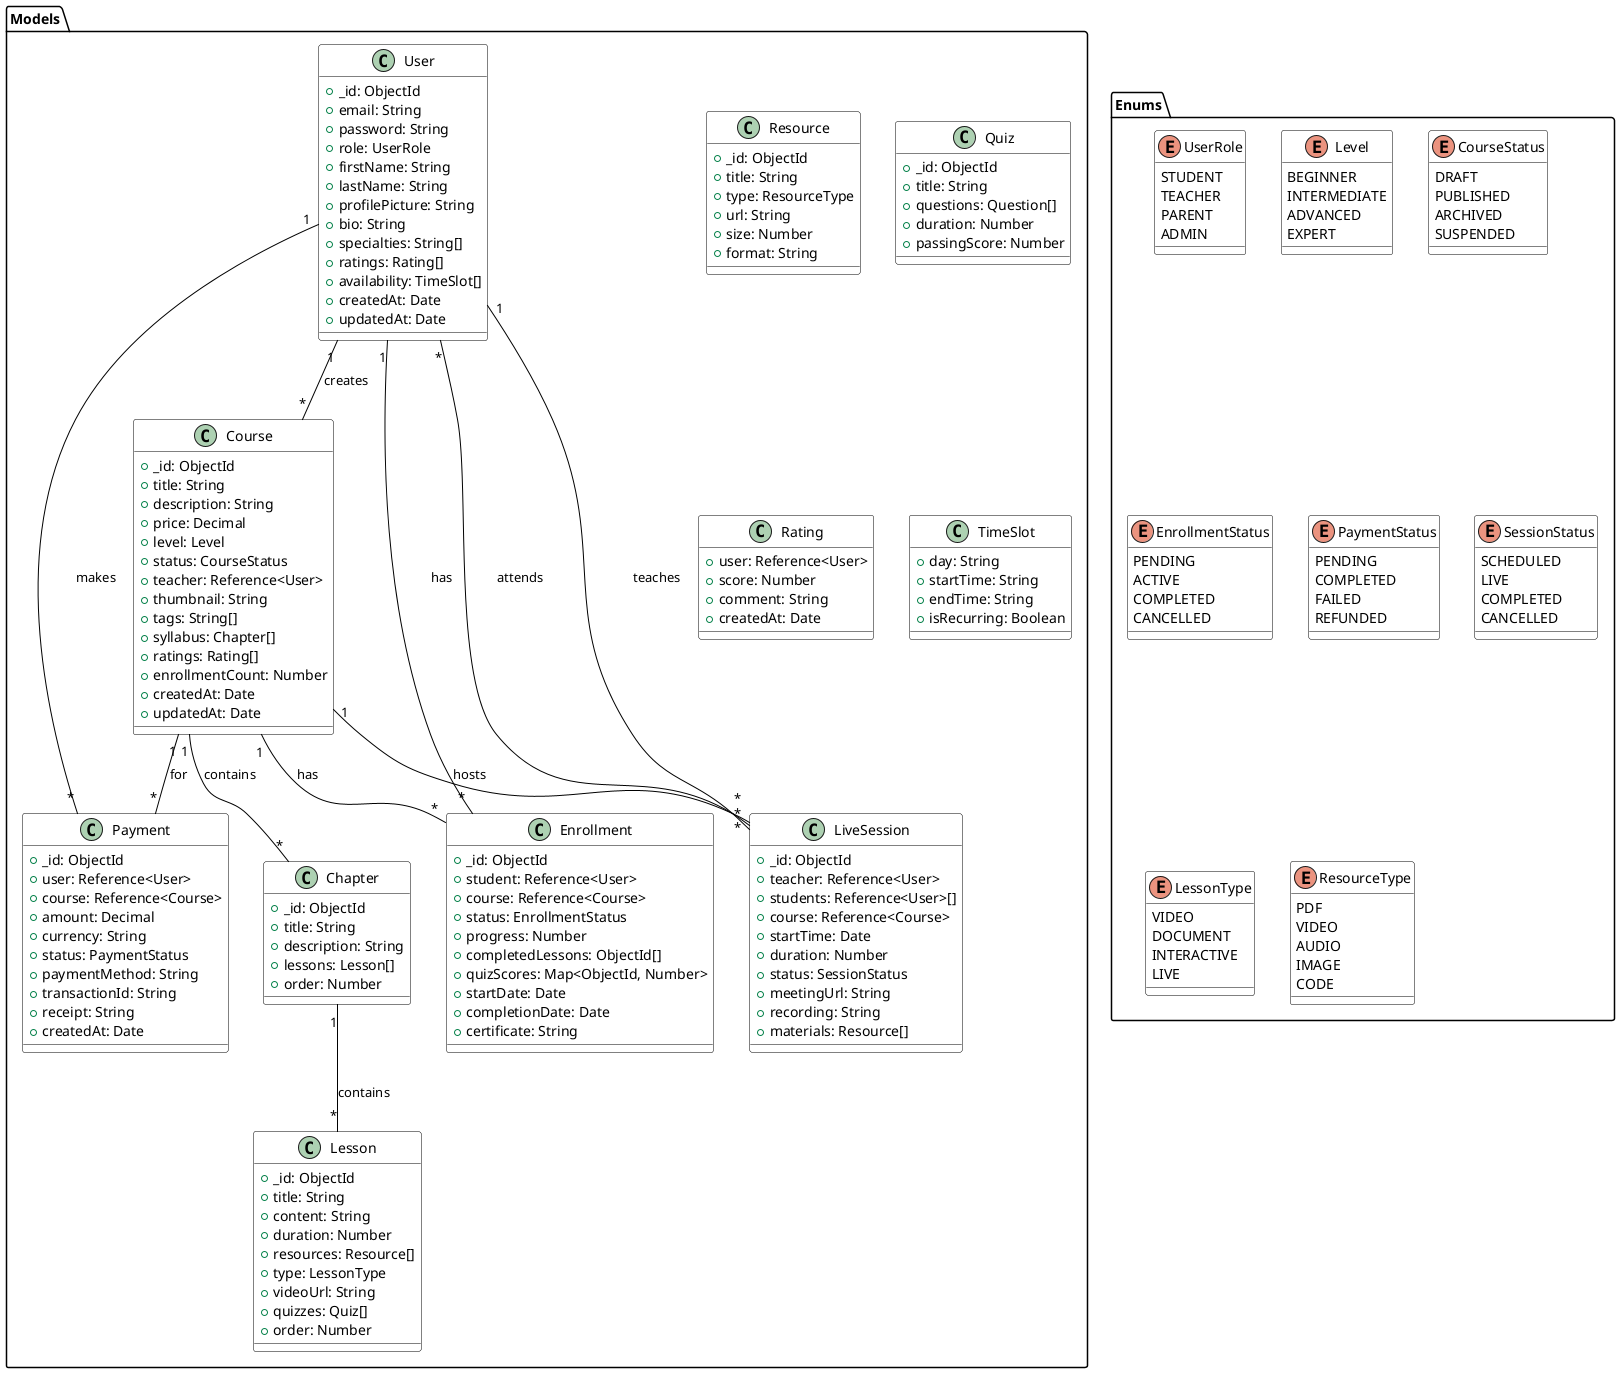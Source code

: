 @startuml Class Diagram

skinparam class {
    BackgroundColor White
    BorderColor Black
    ArrowColor Black
}

package "Models" {
    class User {
        +_id: ObjectId
        +email: String
        +password: String
        +role: UserRole
        +firstName: String
        +lastName: String
        +profilePicture: String
        +bio: String
        +specialties: String[]
        +ratings: Rating[]
        +availability: TimeSlot[]
        +createdAt: Date
        +updatedAt: Date
    }

    class Course {
        +_id: ObjectId
        +title: String
        +description: String
        +price: Decimal
        +level: Level
        +status: CourseStatus
        +teacher: Reference<User>
        +thumbnail: String
        +tags: String[]
        +syllabus: Chapter[]
        +ratings: Rating[]
        +enrollmentCount: Number
        +createdAt: Date
        +updatedAt: Date
    }

    class Chapter {
        +_id: ObjectId
        +title: String
        +description: String
        +lessons: Lesson[]
        +order: Number
    }

    class Lesson {
        +_id: ObjectId
        +title: String
        +content: String
        +duration: Number
        +resources: Resource[]
        +type: LessonType
        +videoUrl: String
        +quizzes: Quiz[]
        +order: Number
    }

    class Enrollment {
        +_id: ObjectId
        +student: Reference<User>
        +course: Reference<Course>
        +status: EnrollmentStatus
        +progress: Number
        +completedLessons: ObjectId[]
        +quizScores: Map<ObjectId, Number>
        +startDate: Date
        +completionDate: Date
        +certificate: String
    }

    class Payment {
        +_id: ObjectId
        +user: Reference<User>
        +course: Reference<Course>
        +amount: Decimal
        +currency: String
        +status: PaymentStatus
        +paymentMethod: String
        +transactionId: String
        +receipt: String
        +createdAt: Date
    }

    class LiveSession {
        +_id: ObjectId
        +teacher: Reference<User>
        +students: Reference<User>[]
        +course: Reference<Course>
        +startTime: Date
        +duration: Number
        +status: SessionStatus
        +meetingUrl: String
        +recording: String
        +materials: Resource[]
    }

    class Resource {
        +_id: ObjectId
        +title: String
        +type: ResourceType
        +url: String
        +size: Number
        +format: String
    }

    class Quiz {
        +_id: ObjectId
        +title: String
        +questions: Question[]
        +duration: Number
        +passingScore: Number
    }

    class Rating {
        +user: Reference<User>
        +score: Number
        +comment: String
        +createdAt: Date
    }

    class TimeSlot {
        +day: String
        +startTime: String
        +endTime: String
        +isRecurring: Boolean
    }
}

package "Enums" {
    enum UserRole {
        STUDENT
        TEACHER
        PARENT
        ADMIN
    }

    enum Level {
        BEGINNER
        INTERMEDIATE
        ADVANCED
        EXPERT
    }

    enum CourseStatus {
        DRAFT
        PUBLISHED
        ARCHIVED
        SUSPENDED
    }

    enum EnrollmentStatus {
        PENDING
        ACTIVE
        COMPLETED
        CANCELLED
    }

    enum PaymentStatus {
        PENDING
        COMPLETED
        FAILED
        REFUNDED
    }

    enum SessionStatus {
        SCHEDULED
        LIVE
        COMPLETED
        CANCELLED
    }

    enum LessonType {
        VIDEO
        DOCUMENT
        INTERACTIVE
        LIVE
    }

    enum ResourceType {
        PDF
        VIDEO
        AUDIO
        IMAGE
        CODE
    }
}

User "1" -- "*" Course : creates
User "1" -- "*" Enrollment : has
Course "1" -- "*" Chapter : contains
Chapter "1" -- "*" Lesson : contains
Course "1" -- "*" Enrollment : has
User "1" -- "*" Payment : makes
Course "1" -- "*" Payment : for
User "1" -- "*" LiveSession : teaches
User "*" -- "*" LiveSession : attends
Course "1" -- "*" LiveSession : hosts

@enduml

